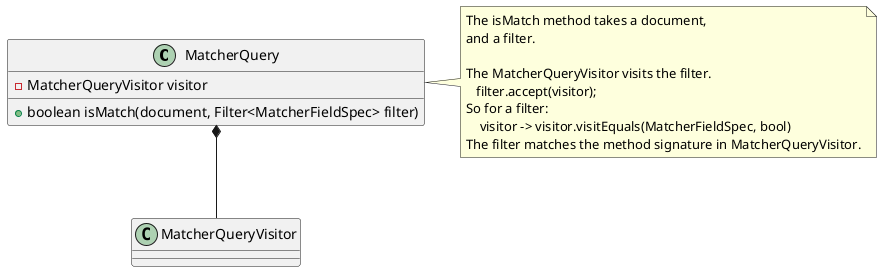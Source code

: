 @startuml

class MatcherQuery {
    - MatcherQueryVisitor visitor
    + boolean isMatch(document, Filter<MatcherFieldSpec> filter)
}
note right of MatcherQuery
    The isMatch method takes a document,
    and a filter.
    
    The MatcherQueryVisitor visits the filter.    
       filter.accept(visitor);
    So for a filter:
        visitor -> visitor.visitEquals(MatcherFieldSpec, bool)
    The filter matches the method signature in MatcherQueryVisitor.
end note

MatcherQuery *-- MatcherQueryVisitor
@enduml